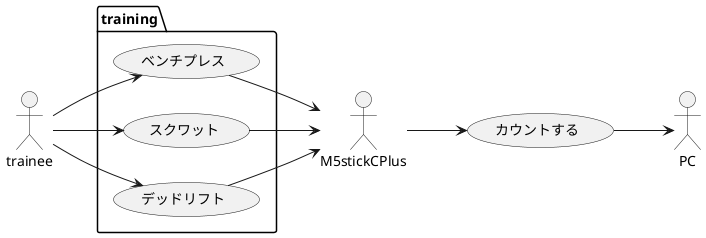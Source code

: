 @startuml
left to right direction
' actor
actor trainee
actor M5stickCPlus
actor PC
' usecase
package training {
    usecase UC_train1 as "ベンチプレス"
    usecase UC_train2 as "スクワット"
    usecase UC_train3 as "デッドリフト"
}
usecase UC2 as "カウントする"

trainee --> UC_train1
trainee --> UC_train2
trainee --> UC_train3
UC_train1 --> M5stickCPlus
UC_train2 --> M5stickCPlus
UC_train3 --> M5stickCPlus
M5stickCPlus --> UC2
UC2 --> PC
@enduml
